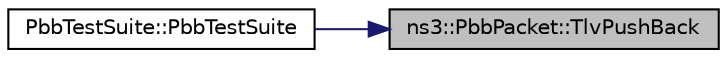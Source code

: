 digraph "ns3::PbbPacket::TlvPushBack"
{
 // LATEX_PDF_SIZE
  edge [fontname="Helvetica",fontsize="10",labelfontname="Helvetica",labelfontsize="10"];
  node [fontname="Helvetica",fontsize="10",shape=record];
  rankdir="RL";
  Node1 [label="ns3::PbbPacket::TlvPushBack",height=0.2,width=0.4,color="black", fillcolor="grey75", style="filled", fontcolor="black",tooltip="Appends a packet TLV to the back of this packet."];
  Node1 -> Node2 [dir="back",color="midnightblue",fontsize="10",style="solid",fontname="Helvetica"];
  Node2 [label="PbbTestSuite::PbbTestSuite",height=0.2,width=0.4,color="black", fillcolor="white", style="filled",URL="$class_pbb_test_suite.html#accf2ac0c93fc17ab488c419367b76590",tooltip=" "];
}
